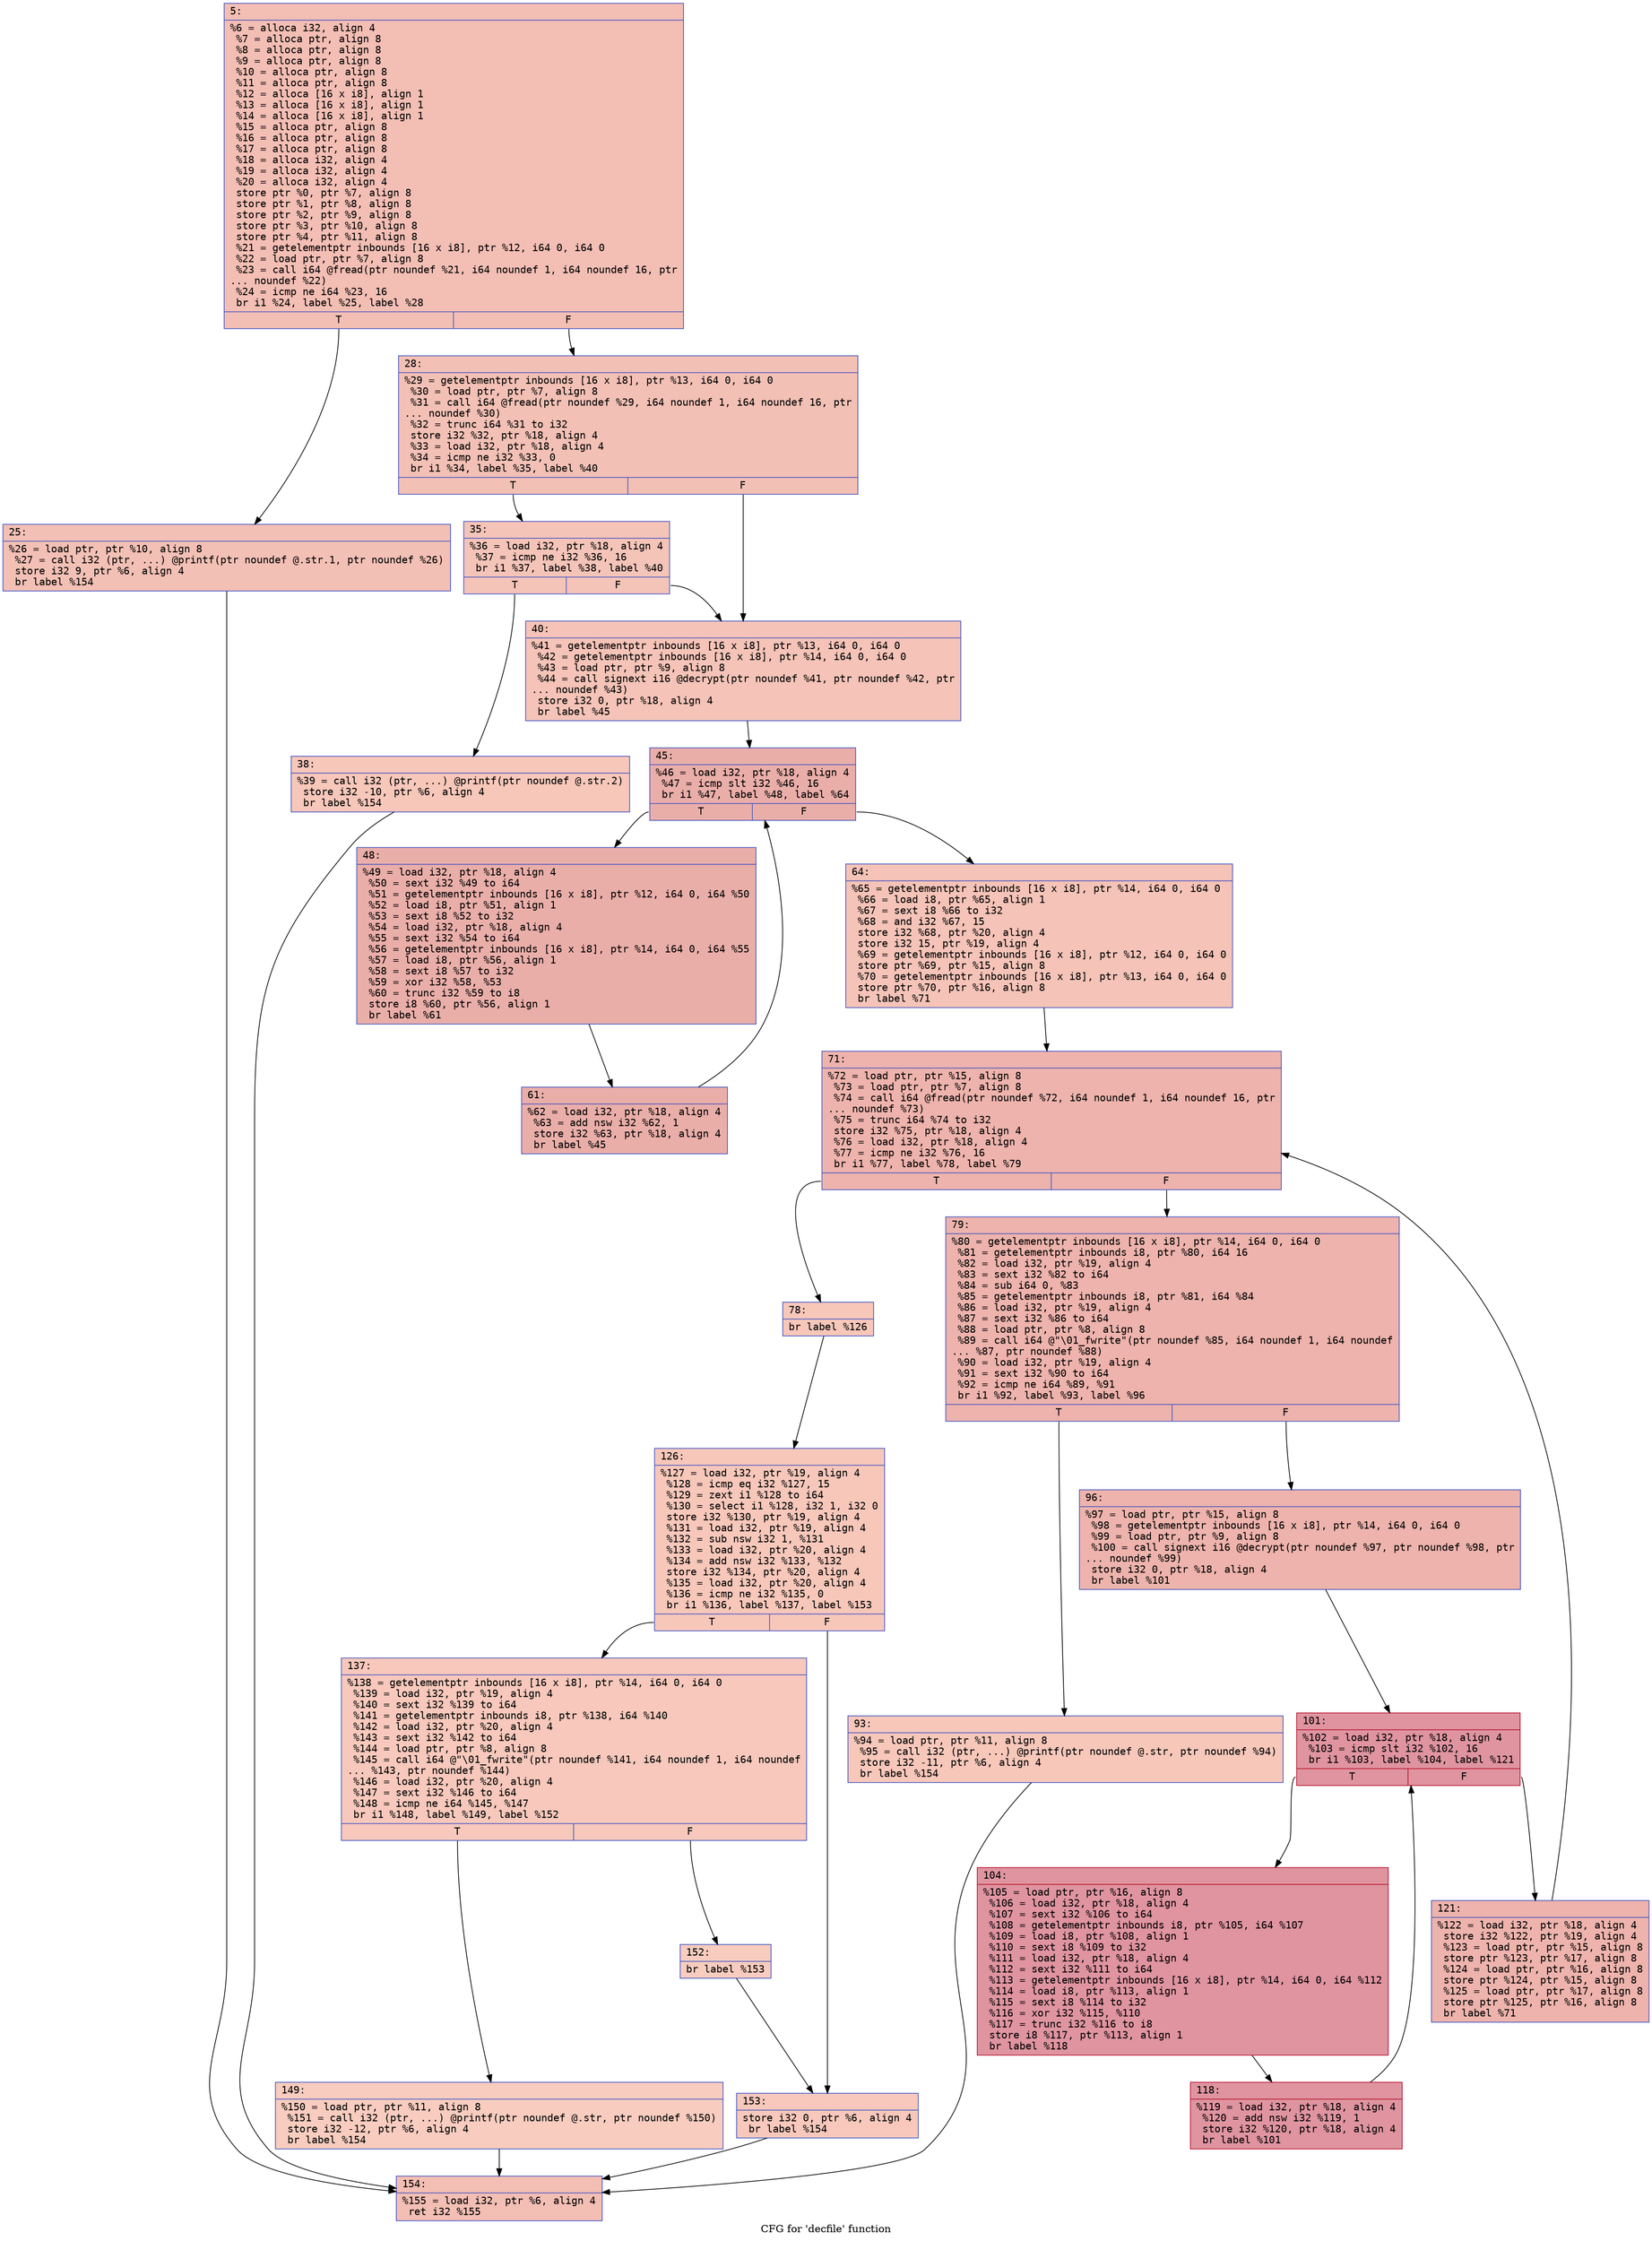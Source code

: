 digraph "CFG for 'decfile' function" {
	label="CFG for 'decfile' function";

	Node0x600001b7ec10 [shape=record,color="#3d50c3ff", style=filled, fillcolor="#e36c5570" fontname="Courier",label="{5:\l|  %6 = alloca i32, align 4\l  %7 = alloca ptr, align 8\l  %8 = alloca ptr, align 8\l  %9 = alloca ptr, align 8\l  %10 = alloca ptr, align 8\l  %11 = alloca ptr, align 8\l  %12 = alloca [16 x i8], align 1\l  %13 = alloca [16 x i8], align 1\l  %14 = alloca [16 x i8], align 1\l  %15 = alloca ptr, align 8\l  %16 = alloca ptr, align 8\l  %17 = alloca ptr, align 8\l  %18 = alloca i32, align 4\l  %19 = alloca i32, align 4\l  %20 = alloca i32, align 4\l  store ptr %0, ptr %7, align 8\l  store ptr %1, ptr %8, align 8\l  store ptr %2, ptr %9, align 8\l  store ptr %3, ptr %10, align 8\l  store ptr %4, ptr %11, align 8\l  %21 = getelementptr inbounds [16 x i8], ptr %12, i64 0, i64 0\l  %22 = load ptr, ptr %7, align 8\l  %23 = call i64 @fread(ptr noundef %21, i64 noundef 1, i64 noundef 16, ptr\l... noundef %22)\l  %24 = icmp ne i64 %23, 16\l  br i1 %24, label %25, label %28\l|{<s0>T|<s1>F}}"];
	Node0x600001b7ec10:s0 -> Node0x600001b7ec60[tooltip="5 -> 25\nProbability 50.00%" ];
	Node0x600001b7ec10:s1 -> Node0x600001b7ecb0[tooltip="5 -> 28\nProbability 50.00%" ];
	Node0x600001b7ec60 [shape=record,color="#3d50c3ff", style=filled, fillcolor="#e5705870" fontname="Courier",label="{25:\l|  %26 = load ptr, ptr %10, align 8\l  %27 = call i32 (ptr, ...) @printf(ptr noundef @.str.1, ptr noundef %26)\l  store i32 9, ptr %6, align 4\l  br label %154\l}"];
	Node0x600001b7ec60 -> Node0x600001b7f390[tooltip="25 -> 154\nProbability 100.00%" ];
	Node0x600001b7ecb0 [shape=record,color="#3d50c3ff", style=filled, fillcolor="#e5705870" fontname="Courier",label="{28:\l|  %29 = getelementptr inbounds [16 x i8], ptr %13, i64 0, i64 0\l  %30 = load ptr, ptr %7, align 8\l  %31 = call i64 @fread(ptr noundef %29, i64 noundef 1, i64 noundef 16, ptr\l... noundef %30)\l  %32 = trunc i64 %31 to i32\l  store i32 %32, ptr %18, align 4\l  %33 = load i32, ptr %18, align 4\l  %34 = icmp ne i32 %33, 0\l  br i1 %34, label %35, label %40\l|{<s0>T|<s1>F}}"];
	Node0x600001b7ecb0:s0 -> Node0x600001b7ed00[tooltip="28 -> 35\nProbability 62.50%" ];
	Node0x600001b7ecb0:s1 -> Node0x600001b7eda0[tooltip="28 -> 40\nProbability 37.50%" ];
	Node0x600001b7ed00 [shape=record,color="#3d50c3ff", style=filled, fillcolor="#e97a5f70" fontname="Courier",label="{35:\l|  %36 = load i32, ptr %18, align 4\l  %37 = icmp ne i32 %36, 16\l  br i1 %37, label %38, label %40\l|{<s0>T|<s1>F}}"];
	Node0x600001b7ed00:s0 -> Node0x600001b7ed50[tooltip="35 -> 38\nProbability 50.00%" ];
	Node0x600001b7ed00:s1 -> Node0x600001b7eda0[tooltip="35 -> 40\nProbability 50.00%" ];
	Node0x600001b7ed50 [shape=record,color="#3d50c3ff", style=filled, fillcolor="#ec7f6370" fontname="Courier",label="{38:\l|  %39 = call i32 (ptr, ...) @printf(ptr noundef @.str.2)\l  store i32 -10, ptr %6, align 4\l  br label %154\l}"];
	Node0x600001b7ed50 -> Node0x600001b7f390[tooltip="38 -> 154\nProbability 100.00%" ];
	Node0x600001b7eda0 [shape=record,color="#3d50c3ff", style=filled, fillcolor="#e8765c70" fontname="Courier",label="{40:\l|  %41 = getelementptr inbounds [16 x i8], ptr %13, i64 0, i64 0\l  %42 = getelementptr inbounds [16 x i8], ptr %14, i64 0, i64 0\l  %43 = load ptr, ptr %9, align 8\l  %44 = call signext i16 @decrypt(ptr noundef %41, ptr noundef %42, ptr\l... noundef %43)\l  store i32 0, ptr %18, align 4\l  br label %45\l}"];
	Node0x600001b7eda0 -> Node0x600001b7edf0[tooltip="40 -> 45\nProbability 100.00%" ];
	Node0x600001b7edf0 [shape=record,color="#3d50c3ff", style=filled, fillcolor="#d0473d70" fontname="Courier",label="{45:\l|  %46 = load i32, ptr %18, align 4\l  %47 = icmp slt i32 %46, 16\l  br i1 %47, label %48, label %64\l|{<s0>T|<s1>F}}"];
	Node0x600001b7edf0:s0 -> Node0x600001b7ee40[tooltip="45 -> 48\nProbability 96.88%" ];
	Node0x600001b7edf0:s1 -> Node0x600001b7eee0[tooltip="45 -> 64\nProbability 3.12%" ];
	Node0x600001b7ee40 [shape=record,color="#3d50c3ff", style=filled, fillcolor="#d0473d70" fontname="Courier",label="{48:\l|  %49 = load i32, ptr %18, align 4\l  %50 = sext i32 %49 to i64\l  %51 = getelementptr inbounds [16 x i8], ptr %12, i64 0, i64 %50\l  %52 = load i8, ptr %51, align 1\l  %53 = sext i8 %52 to i32\l  %54 = load i32, ptr %18, align 4\l  %55 = sext i32 %54 to i64\l  %56 = getelementptr inbounds [16 x i8], ptr %14, i64 0, i64 %55\l  %57 = load i8, ptr %56, align 1\l  %58 = sext i8 %57 to i32\l  %59 = xor i32 %58, %53\l  %60 = trunc i32 %59 to i8\l  store i8 %60, ptr %56, align 1\l  br label %61\l}"];
	Node0x600001b7ee40 -> Node0x600001b7ee90[tooltip="48 -> 61\nProbability 100.00%" ];
	Node0x600001b7ee90 [shape=record,color="#3d50c3ff", style=filled, fillcolor="#d0473d70" fontname="Courier",label="{61:\l|  %62 = load i32, ptr %18, align 4\l  %63 = add nsw i32 %62, 1\l  store i32 %63, ptr %18, align 4\l  br label %45\l}"];
	Node0x600001b7ee90 -> Node0x600001b7edf0[tooltip="61 -> 45\nProbability 100.00%" ];
	Node0x600001b7eee0 [shape=record,color="#3d50c3ff", style=filled, fillcolor="#e8765c70" fontname="Courier",label="{64:\l|  %65 = getelementptr inbounds [16 x i8], ptr %14, i64 0, i64 0\l  %66 = load i8, ptr %65, align 1\l  %67 = sext i8 %66 to i32\l  %68 = and i32 %67, 15\l  store i32 %68, ptr %20, align 4\l  store i32 15, ptr %19, align 4\l  %69 = getelementptr inbounds [16 x i8], ptr %12, i64 0, i64 0\l  store ptr %69, ptr %15, align 8\l  %70 = getelementptr inbounds [16 x i8], ptr %13, i64 0, i64 0\l  store ptr %70, ptr %16, align 8\l  br label %71\l}"];
	Node0x600001b7eee0 -> Node0x600001b7ef30[tooltip="64 -> 71\nProbability 100.00%" ];
	Node0x600001b7ef30 [shape=record,color="#3d50c3ff", style=filled, fillcolor="#d6524470" fontname="Courier",label="{71:\l|  %72 = load ptr, ptr %15, align 8\l  %73 = load ptr, ptr %7, align 8\l  %74 = call i64 @fread(ptr noundef %72, i64 noundef 1, i64 noundef 16, ptr\l... noundef %73)\l  %75 = trunc i64 %74 to i32\l  store i32 %75, ptr %18, align 4\l  %76 = load i32, ptr %18, align 4\l  %77 = icmp ne i32 %76, 16\l  br i1 %77, label %78, label %79\l|{<s0>T|<s1>F}}"];
	Node0x600001b7ef30:s0 -> Node0x600001b7ef80[tooltip="71 -> 78\nProbability 3.12%" ];
	Node0x600001b7ef30:s1 -> Node0x600001b7efd0[tooltip="71 -> 79\nProbability 96.88%" ];
	Node0x600001b7ef80 [shape=record,color="#3d50c3ff", style=filled, fillcolor="#ec7f6370" fontname="Courier",label="{78:\l|  br label %126\l}"];
	Node0x600001b7ef80 -> Node0x600001b7f200[tooltip="78 -> 126\nProbability 100.00%" ];
	Node0x600001b7efd0 [shape=record,color="#3d50c3ff", style=filled, fillcolor="#d6524470" fontname="Courier",label="{79:\l|  %80 = getelementptr inbounds [16 x i8], ptr %14, i64 0, i64 0\l  %81 = getelementptr inbounds i8, ptr %80, i64 16\l  %82 = load i32, ptr %19, align 4\l  %83 = sext i32 %82 to i64\l  %84 = sub i64 0, %83\l  %85 = getelementptr inbounds i8, ptr %81, i64 %84\l  %86 = load i32, ptr %19, align 4\l  %87 = sext i32 %86 to i64\l  %88 = load ptr, ptr %8, align 8\l  %89 = call i64 @\"\\01_fwrite\"(ptr noundef %85, i64 noundef 1, i64 noundef\l... %87, ptr noundef %88)\l  %90 = load i32, ptr %19, align 4\l  %91 = sext i32 %90 to i64\l  %92 = icmp ne i64 %89, %91\l  br i1 %92, label %93, label %96\l|{<s0>T|<s1>F}}"];
	Node0x600001b7efd0:s0 -> Node0x600001b7f020[tooltip="79 -> 93\nProbability 3.12%" ];
	Node0x600001b7efd0:s1 -> Node0x600001b7f070[tooltip="79 -> 96\nProbability 96.88%" ];
	Node0x600001b7f020 [shape=record,color="#3d50c3ff", style=filled, fillcolor="#ec7f6370" fontname="Courier",label="{93:\l|  %94 = load ptr, ptr %11, align 8\l  %95 = call i32 (ptr, ...) @printf(ptr noundef @.str, ptr noundef %94)\l  store i32 -11, ptr %6, align 4\l  br label %154\l}"];
	Node0x600001b7f020 -> Node0x600001b7f390[tooltip="93 -> 154\nProbability 100.00%" ];
	Node0x600001b7f070 [shape=record,color="#3d50c3ff", style=filled, fillcolor="#d6524470" fontname="Courier",label="{96:\l|  %97 = load ptr, ptr %15, align 8\l  %98 = getelementptr inbounds [16 x i8], ptr %14, i64 0, i64 0\l  %99 = load ptr, ptr %9, align 8\l  %100 = call signext i16 @decrypt(ptr noundef %97, ptr noundef %98, ptr\l... noundef %99)\l  store i32 0, ptr %18, align 4\l  br label %101\l}"];
	Node0x600001b7f070 -> Node0x600001b7f0c0[tooltip="96 -> 101\nProbability 100.00%" ];
	Node0x600001b7f0c0 [shape=record,color="#b70d28ff", style=filled, fillcolor="#b70d2870" fontname="Courier",label="{101:\l|  %102 = load i32, ptr %18, align 4\l  %103 = icmp slt i32 %102, 16\l  br i1 %103, label %104, label %121\l|{<s0>T|<s1>F}}"];
	Node0x600001b7f0c0:s0 -> Node0x600001b7f110[tooltip="101 -> 104\nProbability 96.88%" ];
	Node0x600001b7f0c0:s1 -> Node0x600001b7f1b0[tooltip="101 -> 121\nProbability 3.12%" ];
	Node0x600001b7f110 [shape=record,color="#b70d28ff", style=filled, fillcolor="#b70d2870" fontname="Courier",label="{104:\l|  %105 = load ptr, ptr %16, align 8\l  %106 = load i32, ptr %18, align 4\l  %107 = sext i32 %106 to i64\l  %108 = getelementptr inbounds i8, ptr %105, i64 %107\l  %109 = load i8, ptr %108, align 1\l  %110 = sext i8 %109 to i32\l  %111 = load i32, ptr %18, align 4\l  %112 = sext i32 %111 to i64\l  %113 = getelementptr inbounds [16 x i8], ptr %14, i64 0, i64 %112\l  %114 = load i8, ptr %113, align 1\l  %115 = sext i8 %114 to i32\l  %116 = xor i32 %115, %110\l  %117 = trunc i32 %116 to i8\l  store i8 %117, ptr %113, align 1\l  br label %118\l}"];
	Node0x600001b7f110 -> Node0x600001b7f160[tooltip="104 -> 118\nProbability 100.00%" ];
	Node0x600001b7f160 [shape=record,color="#b70d28ff", style=filled, fillcolor="#b70d2870" fontname="Courier",label="{118:\l|  %119 = load i32, ptr %18, align 4\l  %120 = add nsw i32 %119, 1\l  store i32 %120, ptr %18, align 4\l  br label %101\l}"];
	Node0x600001b7f160 -> Node0x600001b7f0c0[tooltip="118 -> 101\nProbability 100.00%" ];
	Node0x600001b7f1b0 [shape=record,color="#3d50c3ff", style=filled, fillcolor="#d6524470" fontname="Courier",label="{121:\l|  %122 = load i32, ptr %18, align 4\l  store i32 %122, ptr %19, align 4\l  %123 = load ptr, ptr %15, align 8\l  store ptr %123, ptr %17, align 8\l  %124 = load ptr, ptr %16, align 8\l  store ptr %124, ptr %15, align 8\l  %125 = load ptr, ptr %17, align 8\l  store ptr %125, ptr %16, align 8\l  br label %71\l}"];
	Node0x600001b7f1b0 -> Node0x600001b7ef30[tooltip="121 -> 71\nProbability 100.00%" ];
	Node0x600001b7f200 [shape=record,color="#3d50c3ff", style=filled, fillcolor="#ec7f6370" fontname="Courier",label="{126:\l|  %127 = load i32, ptr %19, align 4\l  %128 = icmp eq i32 %127, 15\l  %129 = zext i1 %128 to i64\l  %130 = select i1 %128, i32 1, i32 0\l  store i32 %130, ptr %19, align 4\l  %131 = load i32, ptr %19, align 4\l  %132 = sub nsw i32 1, %131\l  %133 = load i32, ptr %20, align 4\l  %134 = add nsw i32 %133, %132\l  store i32 %134, ptr %20, align 4\l  %135 = load i32, ptr %20, align 4\l  %136 = icmp ne i32 %135, 0\l  br i1 %136, label %137, label %153\l|{<s0>T|<s1>F}}"];
	Node0x600001b7f200:s0 -> Node0x600001b7f250[tooltip="126 -> 137\nProbability 62.50%" ];
	Node0x600001b7f200:s1 -> Node0x600001b7f340[tooltip="126 -> 153\nProbability 37.50%" ];
	Node0x600001b7f250 [shape=record,color="#3d50c3ff", style=filled, fillcolor="#ed836670" fontname="Courier",label="{137:\l|  %138 = getelementptr inbounds [16 x i8], ptr %14, i64 0, i64 0\l  %139 = load i32, ptr %19, align 4\l  %140 = sext i32 %139 to i64\l  %141 = getelementptr inbounds i8, ptr %138, i64 %140\l  %142 = load i32, ptr %20, align 4\l  %143 = sext i32 %142 to i64\l  %144 = load ptr, ptr %8, align 8\l  %145 = call i64 @\"\\01_fwrite\"(ptr noundef %141, i64 noundef 1, i64 noundef\l... %143, ptr noundef %144)\l  %146 = load i32, ptr %20, align 4\l  %147 = sext i32 %146 to i64\l  %148 = icmp ne i64 %145, %147\l  br i1 %148, label %149, label %152\l|{<s0>T|<s1>F}}"];
	Node0x600001b7f250:s0 -> Node0x600001b7f2a0[tooltip="137 -> 149\nProbability 50.00%" ];
	Node0x600001b7f250:s1 -> Node0x600001b7f2f0[tooltip="137 -> 152\nProbability 50.00%" ];
	Node0x600001b7f2a0 [shape=record,color="#3d50c3ff", style=filled, fillcolor="#f08b6e70" fontname="Courier",label="{149:\l|  %150 = load ptr, ptr %11, align 8\l  %151 = call i32 (ptr, ...) @printf(ptr noundef @.str, ptr noundef %150)\l  store i32 -12, ptr %6, align 4\l  br label %154\l}"];
	Node0x600001b7f2a0 -> Node0x600001b7f390[tooltip="149 -> 154\nProbability 100.00%" ];
	Node0x600001b7f2f0 [shape=record,color="#3d50c3ff", style=filled, fillcolor="#f08b6e70" fontname="Courier",label="{152:\l|  br label %153\l}"];
	Node0x600001b7f2f0 -> Node0x600001b7f340[tooltip="152 -> 153\nProbability 100.00%" ];
	Node0x600001b7f340 [shape=record,color="#3d50c3ff", style=filled, fillcolor="#ed836670" fontname="Courier",label="{153:\l|  store i32 0, ptr %6, align 4\l  br label %154\l}"];
	Node0x600001b7f340 -> Node0x600001b7f390[tooltip="153 -> 154\nProbability 100.00%" ];
	Node0x600001b7f390 [shape=record,color="#3d50c3ff", style=filled, fillcolor="#e36c5570" fontname="Courier",label="{154:\l|  %155 = load i32, ptr %6, align 4\l  ret i32 %155\l}"];
}
